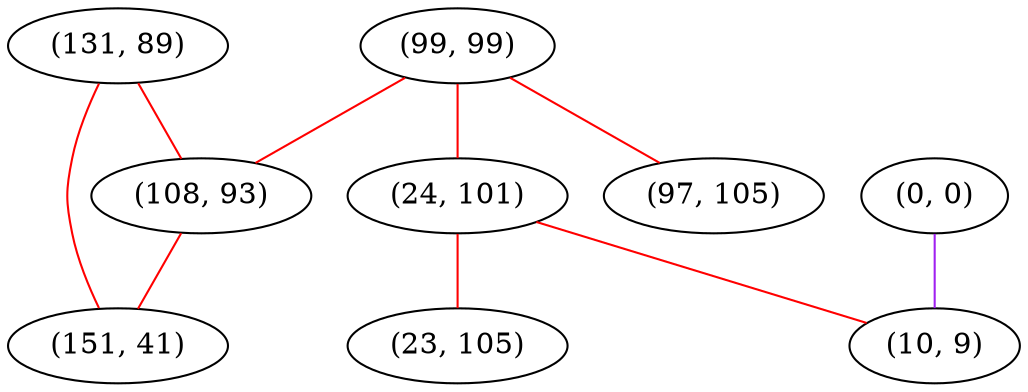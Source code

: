 graph "" {
"(131, 89)";
"(99, 99)";
"(24, 101)";
"(23, 105)";
"(0, 0)";
"(97, 105)";
"(108, 93)";
"(151, 41)";
"(10, 9)";
"(131, 89)" -- "(108, 93)"  [color=red, key=0, weight=1];
"(131, 89)" -- "(151, 41)"  [color=red, key=0, weight=1];
"(99, 99)" -- "(108, 93)"  [color=red, key=0, weight=1];
"(99, 99)" -- "(24, 101)"  [color=red, key=0, weight=1];
"(99, 99)" -- "(97, 105)"  [color=red, key=0, weight=1];
"(24, 101)" -- "(10, 9)"  [color=red, key=0, weight=1];
"(24, 101)" -- "(23, 105)"  [color=red, key=0, weight=1];
"(0, 0)" -- "(10, 9)"  [color=purple, key=0, weight=4];
"(108, 93)" -- "(151, 41)"  [color=red, key=0, weight=1];
}
